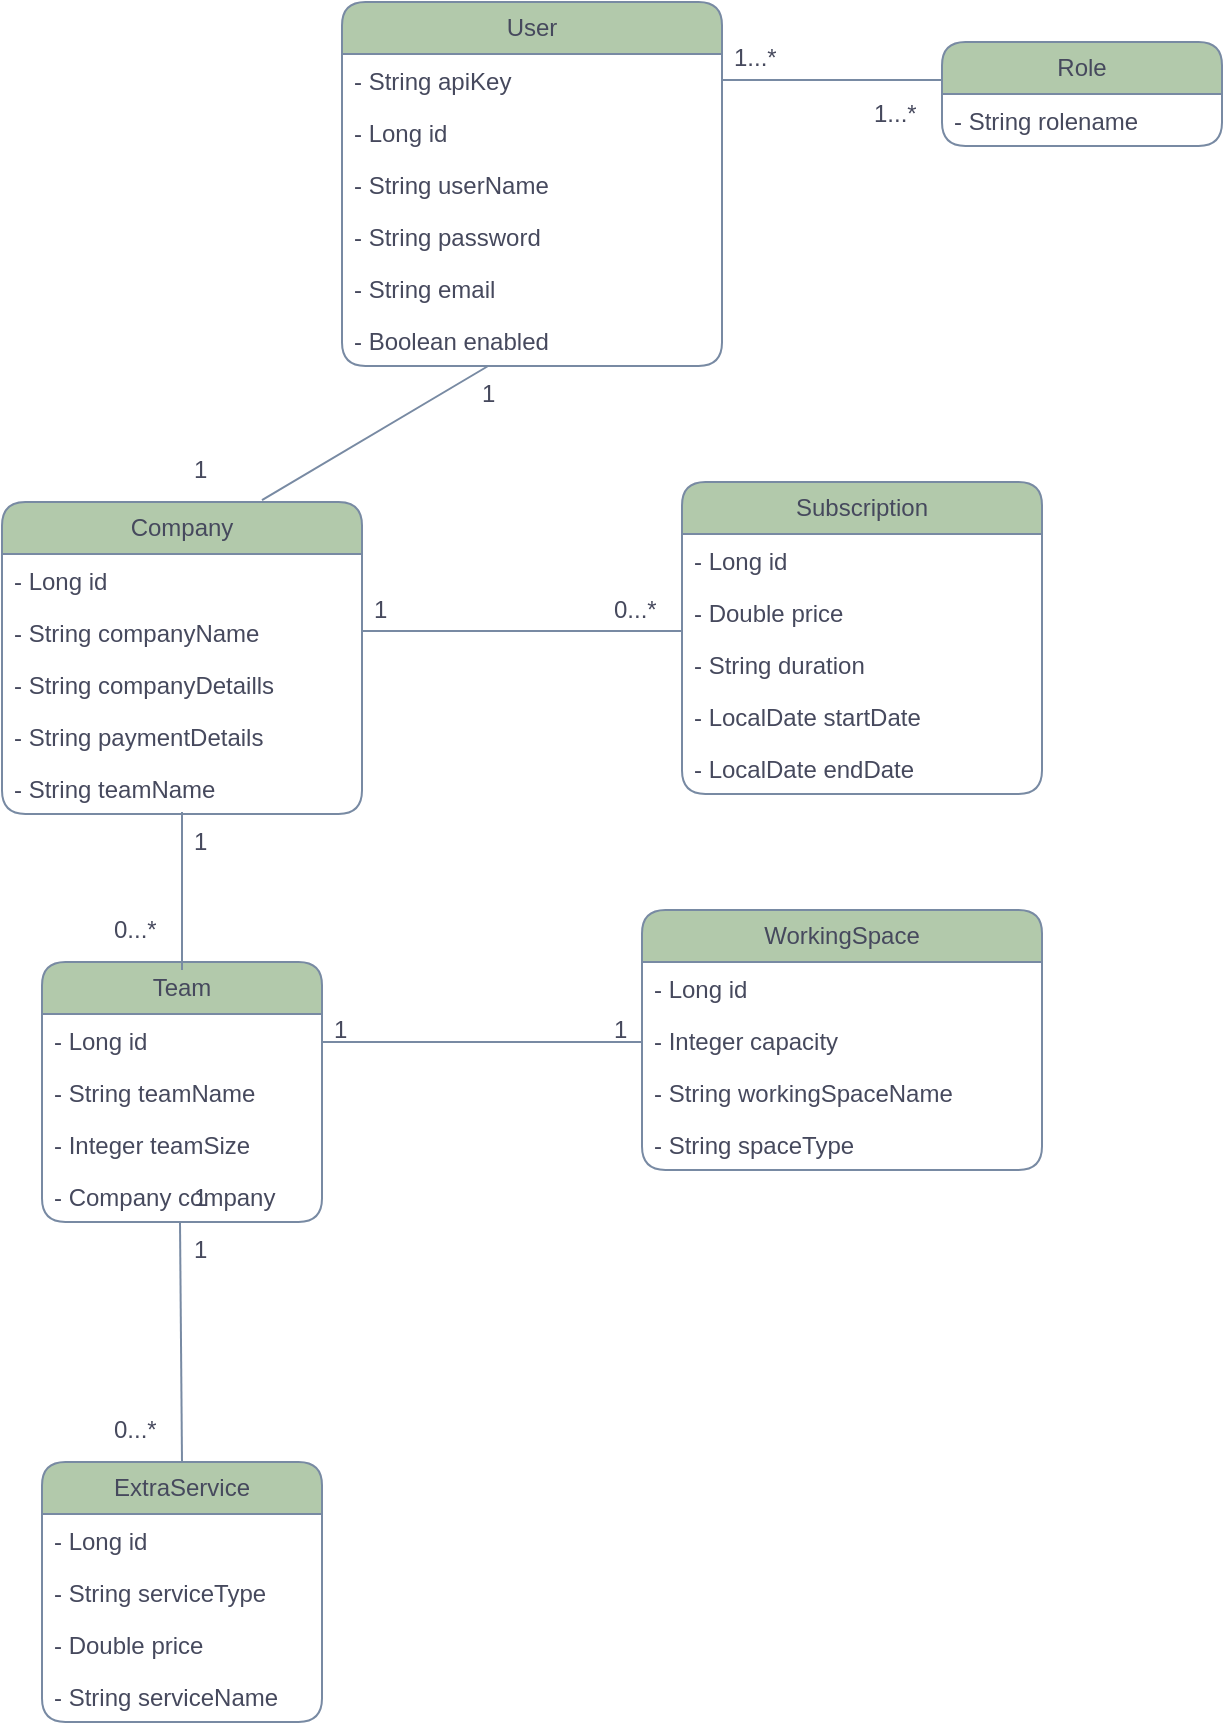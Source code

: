 <mxfile version="22.0.8" type="github">
  <diagram id="C5RBs43oDa-KdzZeNtuy" name="Page-1">
    <mxGraphModel dx="954" dy="538" grid="1" gridSize="10" guides="1" tooltips="1" connect="1" arrows="1" fold="1" page="1" pageScale="1" pageWidth="827" pageHeight="1169" math="0" shadow="0">
      <root>
        <mxCell id="WIyWlLk6GJQsqaUBKTNV-0" />
        <mxCell id="WIyWlLk6GJQsqaUBKTNV-1" parent="WIyWlLk6GJQsqaUBKTNV-0" />
        <mxCell id="ZIKzY9_6uXjEbhSywcdJ-13" value="User" style="swimlane;fontStyle=0;childLayout=stackLayout;horizontal=1;startSize=26;fillColor=#B2C9AB;horizontalStack=0;resizeParent=1;resizeParentMax=0;resizeLast=0;collapsible=1;marginBottom=0;whiteSpace=wrap;html=1;rounded=1;labelBackgroundColor=none;strokeColor=#788AA3;fontColor=#46495D;" parent="WIyWlLk6GJQsqaUBKTNV-1" vertex="1">
          <mxGeometry x="330" y="10" width="190" height="182" as="geometry">
            <mxRectangle x="120" y="70" width="70" height="30" as="alternateBounds" />
          </mxGeometry>
        </mxCell>
        <mxCell id="ZIKzY9_6uXjEbhSywcdJ-17" value="- String apiKey" style="text;strokeColor=none;fillColor=none;align=left;verticalAlign=top;spacingLeft=4;spacingRight=4;overflow=hidden;rotatable=0;points=[[0,0.5],[1,0.5]];portConstraint=eastwest;whiteSpace=wrap;html=1;rounded=1;labelBackgroundColor=none;fontColor=#46495D;" parent="ZIKzY9_6uXjEbhSywcdJ-13" vertex="1">
          <mxGeometry y="26" width="190" height="26" as="geometry" />
        </mxCell>
        <mxCell id="ZIKzY9_6uXjEbhSywcdJ-104" value="- Long id" style="text;strokeColor=none;fillColor=none;align=left;verticalAlign=top;spacingLeft=4;spacingRight=4;overflow=hidden;rotatable=0;points=[[0,0.5],[1,0.5]];portConstraint=eastwest;whiteSpace=wrap;html=1;labelBackgroundColor=none;fontColor=#46495D;" parent="ZIKzY9_6uXjEbhSywcdJ-13" vertex="1">
          <mxGeometry y="52" width="190" height="26" as="geometry" />
        </mxCell>
        <mxCell id="ZIKzY9_6uXjEbhSywcdJ-14" value="- String userName" style="text;strokeColor=none;fillColor=none;align=left;verticalAlign=top;spacingLeft=4;spacingRight=4;overflow=hidden;rotatable=0;points=[[0,0.5],[1,0.5]];portConstraint=eastwest;whiteSpace=wrap;html=1;rounded=1;labelBackgroundColor=none;fontColor=#46495D;" parent="ZIKzY9_6uXjEbhSywcdJ-13" vertex="1">
          <mxGeometry y="78" width="190" height="26" as="geometry" />
        </mxCell>
        <mxCell id="ZIKzY9_6uXjEbhSywcdJ-15" value="- String password" style="text;strokeColor=none;fillColor=none;align=left;verticalAlign=top;spacingLeft=4;spacingRight=4;overflow=hidden;rotatable=0;points=[[0,0.5],[1,0.5]];portConstraint=eastwest;whiteSpace=wrap;html=1;rounded=1;labelBackgroundColor=none;fontColor=#46495D;" parent="ZIKzY9_6uXjEbhSywcdJ-13" vertex="1">
          <mxGeometry y="104" width="190" height="26" as="geometry" />
        </mxCell>
        <mxCell id="ZIKzY9_6uXjEbhSywcdJ-16" value="- String email" style="text;strokeColor=none;fillColor=none;align=left;verticalAlign=top;spacingLeft=4;spacingRight=4;overflow=hidden;rotatable=0;points=[[0,0.5],[1,0.5]];portConstraint=eastwest;whiteSpace=wrap;html=1;rounded=1;labelBackgroundColor=none;fontColor=#46495D;" parent="ZIKzY9_6uXjEbhSywcdJ-13" vertex="1">
          <mxGeometry y="130" width="190" height="26" as="geometry" />
        </mxCell>
        <mxCell id="ZIKzY9_6uXjEbhSywcdJ-19" value="- Boolean enabled" style="text;strokeColor=none;fillColor=none;align=left;verticalAlign=top;spacingLeft=4;spacingRight=4;overflow=hidden;rotatable=0;points=[[0,0.5],[1,0.5]];portConstraint=eastwest;whiteSpace=wrap;html=1;rounded=1;labelBackgroundColor=none;fontColor=#46495D;" parent="ZIKzY9_6uXjEbhSywcdJ-13" vertex="1">
          <mxGeometry y="156" width="190" height="26" as="geometry" />
        </mxCell>
        <mxCell id="ZIKzY9_6uXjEbhSywcdJ-20" value="Company" style="swimlane;fontStyle=0;childLayout=stackLayout;horizontal=1;startSize=26;fillColor=#B2C9AB;horizontalStack=0;resizeParent=1;resizeParentMax=0;resizeLast=0;collapsible=1;marginBottom=0;whiteSpace=wrap;html=1;rounded=1;labelBackgroundColor=none;strokeColor=#788AA3;fontColor=#46495D;" parent="WIyWlLk6GJQsqaUBKTNV-1" vertex="1">
          <mxGeometry x="160" y="260" width="180" height="156" as="geometry" />
        </mxCell>
        <mxCell id="ZIKzY9_6uXjEbhSywcdJ-93" value="- Long id" style="text;strokeColor=none;fillColor=none;align=left;verticalAlign=top;spacingLeft=4;spacingRight=4;overflow=hidden;rotatable=0;points=[[0,0.5],[1,0.5]];portConstraint=eastwest;whiteSpace=wrap;html=1;labelBackgroundColor=none;fontColor=#46495D;" parent="ZIKzY9_6uXjEbhSywcdJ-20" vertex="1">
          <mxGeometry y="26" width="180" height="26" as="geometry" />
        </mxCell>
        <mxCell id="ZIKzY9_6uXjEbhSywcdJ-21" value="- String companyName" style="text;strokeColor=none;fillColor=none;align=left;verticalAlign=top;spacingLeft=4;spacingRight=4;overflow=hidden;rotatable=0;points=[[0,0.5],[1,0.5]];portConstraint=eastwest;whiteSpace=wrap;html=1;rounded=1;labelBackgroundColor=none;fontColor=#46495D;" parent="ZIKzY9_6uXjEbhSywcdJ-20" vertex="1">
          <mxGeometry y="52" width="180" height="26" as="geometry" />
        </mxCell>
        <mxCell id="ZIKzY9_6uXjEbhSywcdJ-22" value="- String companyDetaills" style="text;strokeColor=none;fillColor=none;align=left;verticalAlign=top;spacingLeft=4;spacingRight=4;overflow=hidden;rotatable=0;points=[[0,0.5],[1,0.5]];portConstraint=eastwest;whiteSpace=wrap;html=1;rounded=1;labelBackgroundColor=none;fontColor=#46495D;" parent="ZIKzY9_6uXjEbhSywcdJ-20" vertex="1">
          <mxGeometry y="78" width="180" height="26" as="geometry" />
        </mxCell>
        <mxCell id="ZIKzY9_6uXjEbhSywcdJ-24" value="- String paymentDetails" style="text;strokeColor=none;fillColor=none;align=left;verticalAlign=top;spacingLeft=4;spacingRight=4;overflow=hidden;rotatable=0;points=[[0,0.5],[1,0.5]];portConstraint=eastwest;whiteSpace=wrap;html=1;rounded=1;labelBackgroundColor=none;fontColor=#46495D;" parent="ZIKzY9_6uXjEbhSywcdJ-20" vertex="1">
          <mxGeometry y="104" width="180" height="26" as="geometry" />
        </mxCell>
        <mxCell id="ZIKzY9_6uXjEbhSywcdJ-23" value="- String teamName" style="text;strokeColor=none;fillColor=none;align=left;verticalAlign=top;spacingLeft=4;spacingRight=4;overflow=hidden;rotatable=0;points=[[0,0.5],[1,0.5]];portConstraint=eastwest;whiteSpace=wrap;html=1;rounded=1;labelBackgroundColor=none;fontColor=#46495D;" parent="ZIKzY9_6uXjEbhSywcdJ-20" vertex="1">
          <mxGeometry y="130" width="180" height="26" as="geometry" />
        </mxCell>
        <mxCell id="ZIKzY9_6uXjEbhSywcdJ-25" value="Subscription" style="swimlane;fontStyle=0;childLayout=stackLayout;horizontal=1;startSize=26;fillColor=#B2C9AB;horizontalStack=0;resizeParent=1;resizeParentMax=0;resizeLast=0;collapsible=1;marginBottom=0;whiteSpace=wrap;html=1;rounded=1;labelBackgroundColor=none;strokeColor=#788AA3;fontColor=#46495D;" parent="WIyWlLk6GJQsqaUBKTNV-1" vertex="1">
          <mxGeometry x="500" y="250" width="180" height="156" as="geometry" />
        </mxCell>
        <mxCell id="ZIKzY9_6uXjEbhSywcdJ-92" value="- Long id" style="text;strokeColor=none;fillColor=none;align=left;verticalAlign=top;spacingLeft=4;spacingRight=4;overflow=hidden;rotatable=0;points=[[0,0.5],[1,0.5]];portConstraint=eastwest;whiteSpace=wrap;html=1;labelBackgroundColor=none;fontColor=#46495D;" parent="ZIKzY9_6uXjEbhSywcdJ-25" vertex="1">
          <mxGeometry y="26" width="180" height="26" as="geometry" />
        </mxCell>
        <mxCell id="ZIKzY9_6uXjEbhSywcdJ-26" value="- Double price" style="text;strokeColor=none;fillColor=none;align=left;verticalAlign=top;spacingLeft=4;spacingRight=4;overflow=hidden;rotatable=0;points=[[0,0.5],[1,0.5]];portConstraint=eastwest;whiteSpace=wrap;html=1;rounded=1;labelBackgroundColor=none;fontColor=#46495D;" parent="ZIKzY9_6uXjEbhSywcdJ-25" vertex="1">
          <mxGeometry y="52" width="180" height="26" as="geometry" />
        </mxCell>
        <mxCell id="ZIKzY9_6uXjEbhSywcdJ-27" value="- String duration" style="text;strokeColor=none;fillColor=none;align=left;verticalAlign=top;spacingLeft=4;spacingRight=4;overflow=hidden;rotatable=0;points=[[0,0.5],[1,0.5]];portConstraint=eastwest;whiteSpace=wrap;html=1;rounded=1;labelBackgroundColor=none;fontColor=#46495D;" parent="ZIKzY9_6uXjEbhSywcdJ-25" vertex="1">
          <mxGeometry y="78" width="180" height="26" as="geometry" />
        </mxCell>
        <mxCell id="ZIKzY9_6uXjEbhSywcdJ-29" value="- LocalDate startDate" style="text;strokeColor=none;fillColor=none;align=left;verticalAlign=top;spacingLeft=4;spacingRight=4;overflow=hidden;rotatable=0;points=[[0,0.5],[1,0.5]];portConstraint=eastwest;whiteSpace=wrap;html=1;rounded=1;labelBackgroundColor=none;fontColor=#46495D;" parent="ZIKzY9_6uXjEbhSywcdJ-25" vertex="1">
          <mxGeometry y="104" width="180" height="26" as="geometry" />
        </mxCell>
        <mxCell id="ZIKzY9_6uXjEbhSywcdJ-30" value="- LocalDate endDate" style="text;strokeColor=none;fillColor=none;align=left;verticalAlign=top;spacingLeft=4;spacingRight=4;overflow=hidden;rotatable=0;points=[[0,0.5],[1,0.5]];portConstraint=eastwest;whiteSpace=wrap;html=1;rounded=1;labelBackgroundColor=none;fontColor=#46495D;" parent="ZIKzY9_6uXjEbhSywcdJ-25" vertex="1">
          <mxGeometry y="130" width="180" height="26" as="geometry" />
        </mxCell>
        <mxCell id="ZIKzY9_6uXjEbhSywcdJ-31" value="Team" style="swimlane;fontStyle=0;childLayout=stackLayout;horizontal=1;startSize=26;fillColor=#B2C9AB;horizontalStack=0;resizeParent=1;resizeParentMax=0;resizeLast=0;collapsible=1;marginBottom=0;whiteSpace=wrap;html=1;rounded=1;labelBackgroundColor=none;strokeColor=#788AA3;fontColor=#46495D;" parent="WIyWlLk6GJQsqaUBKTNV-1" vertex="1">
          <mxGeometry x="180" y="490" width="140" height="130" as="geometry" />
        </mxCell>
        <mxCell id="ZIKzY9_6uXjEbhSywcdJ-94" value="- Long id" style="text;strokeColor=none;fillColor=none;align=left;verticalAlign=top;spacingLeft=4;spacingRight=4;overflow=hidden;rotatable=0;points=[[0,0.5],[1,0.5]];portConstraint=eastwest;whiteSpace=wrap;html=1;labelBackgroundColor=none;fontColor=#46495D;" parent="ZIKzY9_6uXjEbhSywcdJ-31" vertex="1">
          <mxGeometry y="26" width="140" height="26" as="geometry" />
        </mxCell>
        <mxCell id="ZIKzY9_6uXjEbhSywcdJ-32" value="- String teamName" style="text;strokeColor=none;fillColor=none;align=left;verticalAlign=top;spacingLeft=4;spacingRight=4;overflow=hidden;rotatable=0;points=[[0,0.5],[1,0.5]];portConstraint=eastwest;whiteSpace=wrap;html=1;rounded=1;labelBackgroundColor=none;fontColor=#46495D;" parent="ZIKzY9_6uXjEbhSywcdJ-31" vertex="1">
          <mxGeometry y="52" width="140" height="26" as="geometry" />
        </mxCell>
        <mxCell id="ZIKzY9_6uXjEbhSywcdJ-33" value="- Integer teamSize" style="text;strokeColor=none;fillColor=none;align=left;verticalAlign=top;spacingLeft=4;spacingRight=4;overflow=hidden;rotatable=0;points=[[0,0.5],[1,0.5]];portConstraint=eastwest;whiteSpace=wrap;html=1;rounded=1;labelBackgroundColor=none;fontColor=#46495D;" parent="ZIKzY9_6uXjEbhSywcdJ-31" vertex="1">
          <mxGeometry y="78" width="140" height="26" as="geometry" />
        </mxCell>
        <mxCell id="ZIKzY9_6uXjEbhSywcdJ-46" value="- Company company" style="text;strokeColor=none;fillColor=none;align=left;verticalAlign=top;spacingLeft=4;spacingRight=4;overflow=hidden;rotatable=0;points=[[0,0.5],[1,0.5]];portConstraint=eastwest;whiteSpace=wrap;html=1;rounded=1;labelBackgroundColor=none;fontColor=#46495D;" parent="ZIKzY9_6uXjEbhSywcdJ-31" vertex="1">
          <mxGeometry y="104" width="140" height="26" as="geometry" />
        </mxCell>
        <mxCell id="ZIKzY9_6uXjEbhSywcdJ-47" value="ExtraService" style="swimlane;fontStyle=0;childLayout=stackLayout;horizontal=1;startSize=26;fillColor=#B2C9AB;horizontalStack=0;resizeParent=1;resizeParentMax=0;resizeLast=0;collapsible=1;marginBottom=0;whiteSpace=wrap;html=1;rounded=1;labelBackgroundColor=none;strokeColor=#788AA3;fontColor=#46495D;" parent="WIyWlLk6GJQsqaUBKTNV-1" vertex="1">
          <mxGeometry x="180" y="740" width="140" height="130" as="geometry" />
        </mxCell>
        <mxCell id="ZIKzY9_6uXjEbhSywcdJ-103" value="- Long id" style="text;strokeColor=none;fillColor=none;align=left;verticalAlign=top;spacingLeft=4;spacingRight=4;overflow=hidden;rotatable=0;points=[[0,0.5],[1,0.5]];portConstraint=eastwest;whiteSpace=wrap;html=1;labelBackgroundColor=none;fontColor=#46495D;" parent="ZIKzY9_6uXjEbhSywcdJ-47" vertex="1">
          <mxGeometry y="26" width="140" height="26" as="geometry" />
        </mxCell>
        <mxCell id="ZIKzY9_6uXjEbhSywcdJ-48" value="- String serviceType" style="text;strokeColor=none;fillColor=none;align=left;verticalAlign=top;spacingLeft=4;spacingRight=4;overflow=hidden;rotatable=0;points=[[0,0.5],[1,0.5]];portConstraint=eastwest;whiteSpace=wrap;html=1;labelBackgroundColor=none;fontColor=#46495D;" parent="ZIKzY9_6uXjEbhSywcdJ-47" vertex="1">
          <mxGeometry y="52" width="140" height="26" as="geometry" />
        </mxCell>
        <mxCell id="ZIKzY9_6uXjEbhSywcdJ-49" value="- Double price&amp;nbsp;" style="text;strokeColor=none;fillColor=none;align=left;verticalAlign=top;spacingLeft=4;spacingRight=4;overflow=hidden;rotatable=0;points=[[0,0.5],[1,0.5]];portConstraint=eastwest;whiteSpace=wrap;html=1;labelBackgroundColor=none;fontColor=#46495D;" parent="ZIKzY9_6uXjEbhSywcdJ-47" vertex="1">
          <mxGeometry y="78" width="140" height="26" as="geometry" />
        </mxCell>
        <mxCell id="ZIKzY9_6uXjEbhSywcdJ-50" value="- String serviceName" style="text;strokeColor=none;fillColor=none;align=left;verticalAlign=top;spacingLeft=4;spacingRight=4;overflow=hidden;rotatable=0;points=[[0,0.5],[1,0.5]];portConstraint=eastwest;whiteSpace=wrap;html=1;labelBackgroundColor=none;fontColor=#46495D;" parent="ZIKzY9_6uXjEbhSywcdJ-47" vertex="1">
          <mxGeometry y="104" width="140" height="26" as="geometry" />
        </mxCell>
        <mxCell id="ZIKzY9_6uXjEbhSywcdJ-59" value="" style="endArrow=none;html=1;rounded=0;labelBackgroundColor=none;fontColor=default;strokeColor=#788AA3;" parent="WIyWlLk6GJQsqaUBKTNV-1" edge="1">
          <mxGeometry relative="1" as="geometry">
            <mxPoint x="340" y="324.5" as="sourcePoint" />
            <mxPoint x="500" y="324.5" as="targetPoint" />
          </mxGeometry>
        </mxCell>
        <mxCell id="ZIKzY9_6uXjEbhSywcdJ-61" value="" style="endArrow=none;html=1;rounded=0;labelBackgroundColor=none;fontColor=default;strokeColor=#788AA3;" parent="WIyWlLk6GJQsqaUBKTNV-1" edge="1">
          <mxGeometry relative="1" as="geometry">
            <mxPoint x="320" y="530" as="sourcePoint" />
            <mxPoint x="480" y="530" as="targetPoint" />
          </mxGeometry>
        </mxCell>
        <mxCell id="ZIKzY9_6uXjEbhSywcdJ-64" value="1" style="text;strokeColor=none;fillColor=none;spacingLeft=4;spacingRight=4;overflow=hidden;rotatable=0;points=[[0,0.5],[1,0.5]];portConstraint=eastwest;fontSize=12;whiteSpace=wrap;html=1;labelBackgroundColor=none;fontColor=#46495D;" parent="WIyWlLk6GJQsqaUBKTNV-1" vertex="1">
          <mxGeometry x="340" y="300" width="40" height="30" as="geometry" />
        </mxCell>
        <mxCell id="ZIKzY9_6uXjEbhSywcdJ-65" value="0...*" style="text;strokeColor=none;fillColor=none;spacingLeft=4;spacingRight=4;overflow=hidden;rotatable=0;points=[[0,0.5],[1,0.5]];portConstraint=eastwest;fontSize=12;whiteSpace=wrap;html=1;labelBackgroundColor=none;fontColor=#46495D;" parent="WIyWlLk6GJQsqaUBKTNV-1" vertex="1">
          <mxGeometry x="460" y="300" width="40" height="30" as="geometry" />
        </mxCell>
        <mxCell id="ZIKzY9_6uXjEbhSywcdJ-66" value="" style="endArrow=none;html=1;rounded=0;entryX=1;entryY=1.133;entryDx=0;entryDy=0;labelBackgroundColor=none;fontColor=default;startArrow=none;startFill=0;entryPerimeter=0;strokeColor=#788AA3;" parent="WIyWlLk6GJQsqaUBKTNV-1" target="ZIKzY9_6uXjEbhSywcdJ-72" edge="1">
          <mxGeometry relative="1" as="geometry">
            <mxPoint x="250" y="415" as="sourcePoint" />
            <mxPoint x="250" y="485" as="targetPoint" />
          </mxGeometry>
        </mxCell>
        <mxCell id="ZIKzY9_6uXjEbhSywcdJ-72" value="0...*" style="text;strokeColor=none;fillColor=none;spacingLeft=4;spacingRight=4;overflow=hidden;rotatable=0;points=[[0,0.5],[1,0.5]];portConstraint=eastwest;fontSize=12;whiteSpace=wrap;html=1;labelBackgroundColor=none;fontColor=#46495D;" parent="WIyWlLk6GJQsqaUBKTNV-1" vertex="1">
          <mxGeometry x="210" y="460" width="40" height="30" as="geometry" />
        </mxCell>
        <mxCell id="ZIKzY9_6uXjEbhSywcdJ-73" value="1" style="text;strokeColor=none;fillColor=none;spacingLeft=4;spacingRight=4;overflow=hidden;rotatable=0;points=[[0,0.5],[1,0.5]];portConstraint=eastwest;fontSize=12;whiteSpace=wrap;html=1;labelBackgroundColor=none;fontColor=#46495D;" parent="WIyWlLk6GJQsqaUBKTNV-1" vertex="1">
          <mxGeometry x="320" y="510" width="40" height="30" as="geometry" />
        </mxCell>
        <mxCell id="ZIKzY9_6uXjEbhSywcdJ-75" value="1" style="text;strokeColor=none;fillColor=none;spacingLeft=4;spacingRight=4;overflow=hidden;rotatable=0;points=[[0,0.5],[1,0.5]];portConstraint=eastwest;fontSize=12;whiteSpace=wrap;html=1;labelBackgroundColor=none;fontColor=#46495D;" parent="WIyWlLk6GJQsqaUBKTNV-1" vertex="1">
          <mxGeometry x="460" y="510" width="40" height="30" as="geometry" />
        </mxCell>
        <mxCell id="ZIKzY9_6uXjEbhSywcdJ-76" value="WorkingSpace" style="swimlane;fontStyle=0;childLayout=stackLayout;horizontal=1;startSize=26;fillColor=#B2C9AB;horizontalStack=0;resizeParent=1;resizeParentMax=0;resizeLast=0;collapsible=1;marginBottom=0;whiteSpace=wrap;html=1;rounded=1;labelBackgroundColor=none;strokeColor=#788AA3;fontColor=#46495D;" parent="WIyWlLk6GJQsqaUBKTNV-1" vertex="1">
          <mxGeometry x="480" y="464" width="200" height="130" as="geometry" />
        </mxCell>
        <mxCell id="ZIKzY9_6uXjEbhSywcdJ-79" value="- Long id" style="text;strokeColor=none;fillColor=none;align=left;verticalAlign=top;spacingLeft=4;spacingRight=4;overflow=hidden;rotatable=0;points=[[0,0.5],[1,0.5]];portConstraint=eastwest;whiteSpace=wrap;html=1;labelBackgroundColor=none;fontColor=#46495D;" parent="ZIKzY9_6uXjEbhSywcdJ-76" vertex="1">
          <mxGeometry y="26" width="200" height="26" as="geometry" />
        </mxCell>
        <mxCell id="ZIKzY9_6uXjEbhSywcdJ-77" value="- Integer capacity" style="text;strokeColor=none;fillColor=none;align=left;verticalAlign=top;spacingLeft=4;spacingRight=4;overflow=hidden;rotatable=0;points=[[0,0.5],[1,0.5]];portConstraint=eastwest;whiteSpace=wrap;html=1;labelBackgroundColor=none;fontColor=#46495D;" parent="ZIKzY9_6uXjEbhSywcdJ-76" vertex="1">
          <mxGeometry y="52" width="200" height="26" as="geometry" />
        </mxCell>
        <mxCell id="ZIKzY9_6uXjEbhSywcdJ-78" value="- String workingSpaceName" style="text;strokeColor=none;fillColor=none;align=left;verticalAlign=top;spacingLeft=4;spacingRight=4;overflow=hidden;rotatable=0;points=[[0,0.5],[1,0.5]];portConstraint=eastwest;whiteSpace=wrap;html=1;labelBackgroundColor=none;fontColor=#46495D;" parent="ZIKzY9_6uXjEbhSywcdJ-76" vertex="1">
          <mxGeometry y="78" width="200" height="26" as="geometry" />
        </mxCell>
        <mxCell id="ZIKzY9_6uXjEbhSywcdJ-91" value="- String spaceType" style="text;strokeColor=none;fillColor=none;align=left;verticalAlign=top;spacingLeft=4;spacingRight=4;overflow=hidden;rotatable=0;points=[[0,0.5],[1,0.5]];portConstraint=eastwest;whiteSpace=wrap;html=1;labelBackgroundColor=none;fontColor=#46495D;" parent="ZIKzY9_6uXjEbhSywcdJ-76" vertex="1">
          <mxGeometry y="104" width="200" height="26" as="geometry" />
        </mxCell>
        <mxCell id="ZIKzY9_6uXjEbhSywcdJ-83" value="1" style="text;strokeColor=none;fillColor=none;spacingLeft=4;spacingRight=4;overflow=hidden;rotatable=0;points=[[0,0.5],[1,0.5]];portConstraint=eastwest;fontSize=12;whiteSpace=wrap;html=1;labelBackgroundColor=none;fontColor=#46495D;" parent="WIyWlLk6GJQsqaUBKTNV-1" vertex="1">
          <mxGeometry x="250" y="594" width="40" height="30" as="geometry" />
        </mxCell>
        <mxCell id="ZIKzY9_6uXjEbhSywcdJ-84" value="0...*" style="text;strokeColor=none;fillColor=none;spacingLeft=4;spacingRight=4;overflow=hidden;rotatable=0;points=[[0,0.5],[1,0.5]];portConstraint=eastwest;fontSize=12;whiteSpace=wrap;html=1;labelBackgroundColor=none;fontColor=#46495D;" parent="WIyWlLk6GJQsqaUBKTNV-1" vertex="1">
          <mxGeometry x="210" y="710" width="40" height="30" as="geometry" />
        </mxCell>
        <mxCell id="ZIKzY9_6uXjEbhSywcdJ-90" value="1" style="text;strokeColor=none;fillColor=none;spacingLeft=4;spacingRight=4;overflow=hidden;rotatable=0;points=[[0,0.5],[1,0.5]];portConstraint=eastwest;fontSize=12;whiteSpace=wrap;html=1;labelBackgroundColor=none;fontColor=#46495D;" parent="WIyWlLk6GJQsqaUBKTNV-1" vertex="1">
          <mxGeometry x="250" y="230" width="40" height="30" as="geometry" />
        </mxCell>
        <mxCell id="ZIKzY9_6uXjEbhSywcdJ-95" value="1" style="text;strokeColor=none;fillColor=none;spacingLeft=4;spacingRight=4;overflow=hidden;rotatable=0;points=[[0,0.5],[1,0.5]];portConstraint=eastwest;fontSize=12;whiteSpace=wrap;html=1;labelBackgroundColor=none;fontColor=#46495D;" parent="WIyWlLk6GJQsqaUBKTNV-1" vertex="1">
          <mxGeometry x="250" y="416" width="40" height="30" as="geometry" />
        </mxCell>
        <mxCell id="ZIKzY9_6uXjEbhSywcdJ-97" value="" style="endArrow=none;html=1;rounded=0;entryX=0.5;entryY=0;entryDx=0;entryDy=0;labelBackgroundColor=none;fontColor=default;startArrow=none;startFill=0;strokeColor=#788AA3;" parent="WIyWlLk6GJQsqaUBKTNV-1" target="ZIKzY9_6uXjEbhSywcdJ-47" edge="1">
          <mxGeometry relative="1" as="geometry">
            <mxPoint x="249" y="620" as="sourcePoint" />
            <mxPoint x="249" y="699" as="targetPoint" />
          </mxGeometry>
        </mxCell>
        <mxCell id="ZIKzY9_6uXjEbhSywcdJ-98" value="1" style="text;strokeColor=none;fillColor=none;spacingLeft=4;spacingRight=4;overflow=hidden;rotatable=0;points=[[0,0.5],[1,0.5]];portConstraint=eastwest;fontSize=12;whiteSpace=wrap;html=1;labelBackgroundColor=none;fontColor=#46495D;" parent="WIyWlLk6GJQsqaUBKTNV-1" vertex="1">
          <mxGeometry x="250" y="620" width="40" height="30" as="geometry" />
        </mxCell>
        <mxCell id="ZIKzY9_6uXjEbhSywcdJ-99" value="Role" style="swimlane;fontStyle=0;childLayout=stackLayout;horizontal=1;startSize=26;fillColor=#B2C9AB;horizontalStack=0;resizeParent=1;resizeParentMax=0;resizeLast=0;collapsible=1;marginBottom=0;whiteSpace=wrap;html=1;strokeColor=#788AA3;rounded=1;fontColor=#46495D;labelBackgroundColor=none;" parent="WIyWlLk6GJQsqaUBKTNV-1" vertex="1">
          <mxGeometry x="630" y="30" width="140" height="52" as="geometry" />
        </mxCell>
        <mxCell id="ZIKzY9_6uXjEbhSywcdJ-100" value="- String rolename&amp;nbsp;" style="text;strokeColor=none;fillColor=none;align=left;verticalAlign=top;spacingLeft=4;spacingRight=4;overflow=hidden;rotatable=0;points=[[0,0.5],[1,0.5]];portConstraint=eastwest;whiteSpace=wrap;html=1;fontColor=#46495D;labelBackgroundColor=none;" parent="ZIKzY9_6uXjEbhSywcdJ-99" vertex="1">
          <mxGeometry y="26" width="140" height="26" as="geometry" />
        </mxCell>
        <mxCell id="ZIKzY9_6uXjEbhSywcdJ-109" value="" style="rounded=0;orthogonalLoop=1;jettySize=auto;html=1;strokeColor=#788AA3;fontColor=default;fillColor=#B2C9AB;startArrow=none;startFill=0;endArrow=none;endFill=0;entryX=1;entryY=0.967;entryDx=0;entryDy=0;entryPerimeter=0;labelBackgroundColor=none;" parent="WIyWlLk6GJQsqaUBKTNV-1" source="ZIKzY9_6uXjEbhSywcdJ-19" target="ZIKzY9_6uXjEbhSywcdJ-90" edge="1">
          <mxGeometry relative="1" as="geometry" />
        </mxCell>
        <mxCell id="ZIKzY9_6uXjEbhSywcdJ-105" value="1" style="text;strokeColor=none;fillColor=none;spacingLeft=4;spacingRight=4;overflow=hidden;rotatable=0;points=[[0,0.5],[1,0.5]];portConstraint=eastwest;fontSize=12;whiteSpace=wrap;html=1;labelBackgroundColor=none;fontColor=#46495D;" parent="WIyWlLk6GJQsqaUBKTNV-1" vertex="1">
          <mxGeometry x="394" y="192" width="40" height="30" as="geometry" />
        </mxCell>
        <mxCell id="ZIKzY9_6uXjEbhSywcdJ-106" value="" style="line;strokeWidth=1;rotatable=0;dashed=0;labelPosition=right;align=left;verticalAlign=middle;spacingTop=0;spacingLeft=6;points=[];portConstraint=eastwest;strokeColor=#788AA3;fillColor=#B2C9AB;labelBackgroundColor=none;fontColor=#46495D;" parent="WIyWlLk6GJQsqaUBKTNV-1" vertex="1">
          <mxGeometry x="520" y="44" width="110" height="10" as="geometry" />
        </mxCell>
        <mxCell id="ZIKzY9_6uXjEbhSywcdJ-112" value="1...*" style="text;strokeColor=none;fillColor=none;spacingLeft=4;spacingRight=4;overflow=hidden;rotatable=0;points=[[0,0.5],[1,0.5]];portConstraint=eastwest;fontSize=12;whiteSpace=wrap;html=1;fontColor=#46495D;labelBackgroundColor=none;" parent="WIyWlLk6GJQsqaUBKTNV-1" vertex="1">
          <mxGeometry x="520" y="24" width="40" height="30" as="geometry" />
        </mxCell>
        <mxCell id="ZIKzY9_6uXjEbhSywcdJ-113" value="1...*" style="text;strokeColor=none;fillColor=none;spacingLeft=4;spacingRight=4;overflow=hidden;rotatable=0;points=[[0,0.5],[1,0.5]];portConstraint=eastwest;fontSize=12;whiteSpace=wrap;html=1;labelBackgroundColor=none;fontColor=#46495D;" parent="WIyWlLk6GJQsqaUBKTNV-1" vertex="1">
          <mxGeometry x="590" y="52" width="40" height="30" as="geometry" />
        </mxCell>
      </root>
    </mxGraphModel>
  </diagram>
</mxfile>
